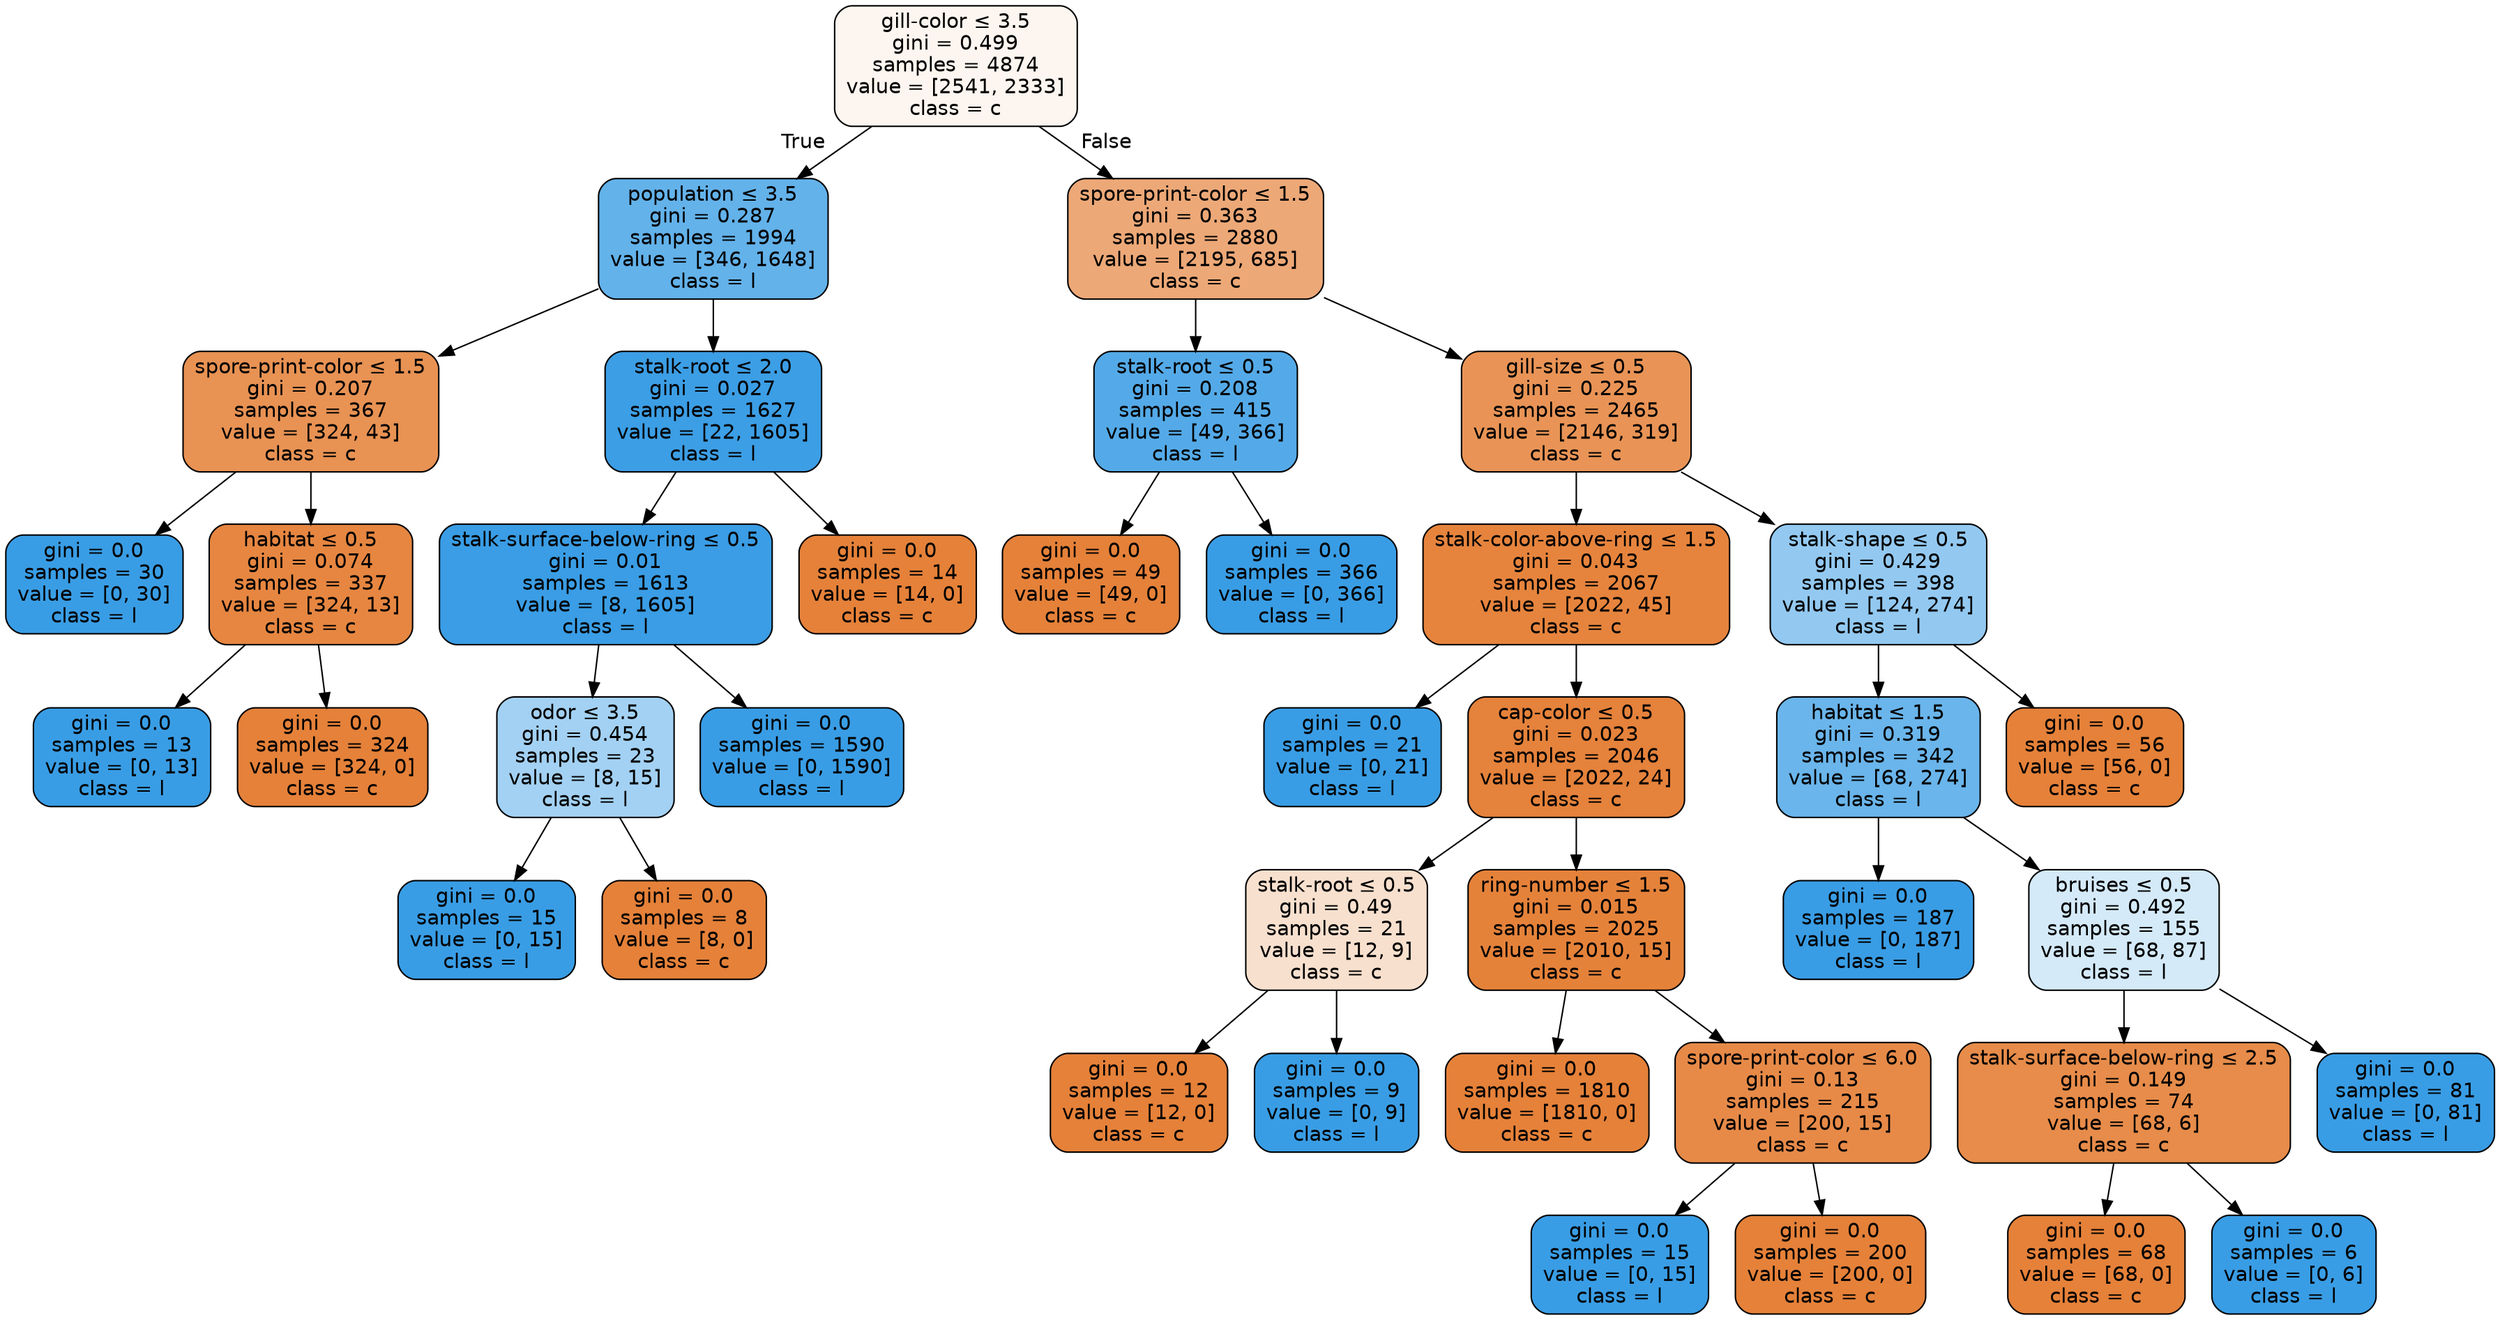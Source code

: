 digraph Tree {
node [shape=box, style="filled, rounded", color="black", fontname=helvetica] ;
edge [fontname=helvetica] ;
0 [label=<gill-color &le; 3.5<br/>gini = 0.499<br/>samples = 4874<br/>value = [2541, 2333]<br/>class = c>, fillcolor="#fdf5ef"] ;
1 [label=<population &le; 3.5<br/>gini = 0.287<br/>samples = 1994<br/>value = [346, 1648]<br/>class = l>, fillcolor="#63b2ea"] ;
0 -> 1 [labeldistance=2.5, labelangle=45, headlabel="True"] ;
2 [label=<spore-print-color &le; 1.5<br/>gini = 0.207<br/>samples = 367<br/>value = [324, 43]<br/>class = c>, fillcolor="#e89253"] ;
1 -> 2 ;
3 [label=<gini = 0.0<br/>samples = 30<br/>value = [0, 30]<br/>class = l>, fillcolor="#399de5"] ;
2 -> 3 ;
4 [label=<habitat &le; 0.5<br/>gini = 0.074<br/>samples = 337<br/>value = [324, 13]<br/>class = c>, fillcolor="#e68641"] ;
2 -> 4 ;
5 [label=<gini = 0.0<br/>samples = 13<br/>value = [0, 13]<br/>class = l>, fillcolor="#399de5"] ;
4 -> 5 ;
6 [label=<gini = 0.0<br/>samples = 324<br/>value = [324, 0]<br/>class = c>, fillcolor="#e58139"] ;
4 -> 6 ;
7 [label=<stalk-root &le; 2.0<br/>gini = 0.027<br/>samples = 1627<br/>value = [22, 1605]<br/>class = l>, fillcolor="#3c9ee5"] ;
1 -> 7 ;
8 [label=<stalk-surface-below-ring &le; 0.5<br/>gini = 0.01<br/>samples = 1613<br/>value = [8, 1605]<br/>class = l>, fillcolor="#3a9de5"] ;
7 -> 8 ;
9 [label=<odor &le; 3.5<br/>gini = 0.454<br/>samples = 23<br/>value = [8, 15]<br/>class = l>, fillcolor="#a3d1f3"] ;
8 -> 9 ;
10 [label=<gini = 0.0<br/>samples = 15<br/>value = [0, 15]<br/>class = l>, fillcolor="#399de5"] ;
9 -> 10 ;
11 [label=<gini = 0.0<br/>samples = 8<br/>value = [8, 0]<br/>class = c>, fillcolor="#e58139"] ;
9 -> 11 ;
12 [label=<gini = 0.0<br/>samples = 1590<br/>value = [0, 1590]<br/>class = l>, fillcolor="#399de5"] ;
8 -> 12 ;
13 [label=<gini = 0.0<br/>samples = 14<br/>value = [14, 0]<br/>class = c>, fillcolor="#e58139"] ;
7 -> 13 ;
14 [label=<spore-print-color &le; 1.5<br/>gini = 0.363<br/>samples = 2880<br/>value = [2195, 685]<br/>class = c>, fillcolor="#eda877"] ;
0 -> 14 [labeldistance=2.5, labelangle=-45, headlabel="False"] ;
15 [label=<stalk-root &le; 0.5<br/>gini = 0.208<br/>samples = 415<br/>value = [49, 366]<br/>class = l>, fillcolor="#54aae8"] ;
14 -> 15 ;
16 [label=<gini = 0.0<br/>samples = 49<br/>value = [49, 0]<br/>class = c>, fillcolor="#e58139"] ;
15 -> 16 ;
17 [label=<gini = 0.0<br/>samples = 366<br/>value = [0, 366]<br/>class = l>, fillcolor="#399de5"] ;
15 -> 17 ;
18 [label=<gill-size &le; 0.5<br/>gini = 0.225<br/>samples = 2465<br/>value = [2146, 319]<br/>class = c>, fillcolor="#e99456"] ;
14 -> 18 ;
19 [label=<stalk-color-above-ring &le; 1.5<br/>gini = 0.043<br/>samples = 2067<br/>value = [2022, 45]<br/>class = c>, fillcolor="#e6843d"] ;
18 -> 19 ;
20 [label=<gini = 0.0<br/>samples = 21<br/>value = [0, 21]<br/>class = l>, fillcolor="#399de5"] ;
19 -> 20 ;
21 [label=<cap-color &le; 0.5<br/>gini = 0.023<br/>samples = 2046<br/>value = [2022, 24]<br/>class = c>, fillcolor="#e5823b"] ;
19 -> 21 ;
22 [label=<stalk-root &le; 0.5<br/>gini = 0.49<br/>samples = 21<br/>value = [12, 9]<br/>class = c>, fillcolor="#f8e0ce"] ;
21 -> 22 ;
23 [label=<gini = 0.0<br/>samples = 12<br/>value = [12, 0]<br/>class = c>, fillcolor="#e58139"] ;
22 -> 23 ;
24 [label=<gini = 0.0<br/>samples = 9<br/>value = [0, 9]<br/>class = l>, fillcolor="#399de5"] ;
22 -> 24 ;
25 [label=<ring-number &le; 1.5<br/>gini = 0.015<br/>samples = 2025<br/>value = [2010, 15]<br/>class = c>, fillcolor="#e5823a"] ;
21 -> 25 ;
26 [label=<gini = 0.0<br/>samples = 1810<br/>value = [1810, 0]<br/>class = c>, fillcolor="#e58139"] ;
25 -> 26 ;
27 [label=<spore-print-color &le; 6.0<br/>gini = 0.13<br/>samples = 215<br/>value = [200, 15]<br/>class = c>, fillcolor="#e78a48"] ;
25 -> 27 ;
28 [label=<gini = 0.0<br/>samples = 15<br/>value = [0, 15]<br/>class = l>, fillcolor="#399de5"] ;
27 -> 28 ;
29 [label=<gini = 0.0<br/>samples = 200<br/>value = [200, 0]<br/>class = c>, fillcolor="#e58139"] ;
27 -> 29 ;
30 [label=<stalk-shape &le; 0.5<br/>gini = 0.429<br/>samples = 398<br/>value = [124, 274]<br/>class = l>, fillcolor="#93c9f1"] ;
18 -> 30 ;
31 [label=<habitat &le; 1.5<br/>gini = 0.319<br/>samples = 342<br/>value = [68, 274]<br/>class = l>, fillcolor="#6ab5eb"] ;
30 -> 31 ;
32 [label=<gini = 0.0<br/>samples = 187<br/>value = [0, 187]<br/>class = l>, fillcolor="#399de5"] ;
31 -> 32 ;
33 [label=<bruises &le; 0.5<br/>gini = 0.492<br/>samples = 155<br/>value = [68, 87]<br/>class = l>, fillcolor="#d4eaf9"] ;
31 -> 33 ;
34 [label=<stalk-surface-below-ring &le; 2.5<br/>gini = 0.149<br/>samples = 74<br/>value = [68, 6]<br/>class = c>, fillcolor="#e78c4a"] ;
33 -> 34 ;
35 [label=<gini = 0.0<br/>samples = 68<br/>value = [68, 0]<br/>class = c>, fillcolor="#e58139"] ;
34 -> 35 ;
36 [label=<gini = 0.0<br/>samples = 6<br/>value = [0, 6]<br/>class = l>, fillcolor="#399de5"] ;
34 -> 36 ;
37 [label=<gini = 0.0<br/>samples = 81<br/>value = [0, 81]<br/>class = l>, fillcolor="#399de5"] ;
33 -> 37 ;
38 [label=<gini = 0.0<br/>samples = 56<br/>value = [56, 0]<br/>class = c>, fillcolor="#e58139"] ;
30 -> 38 ;
}
